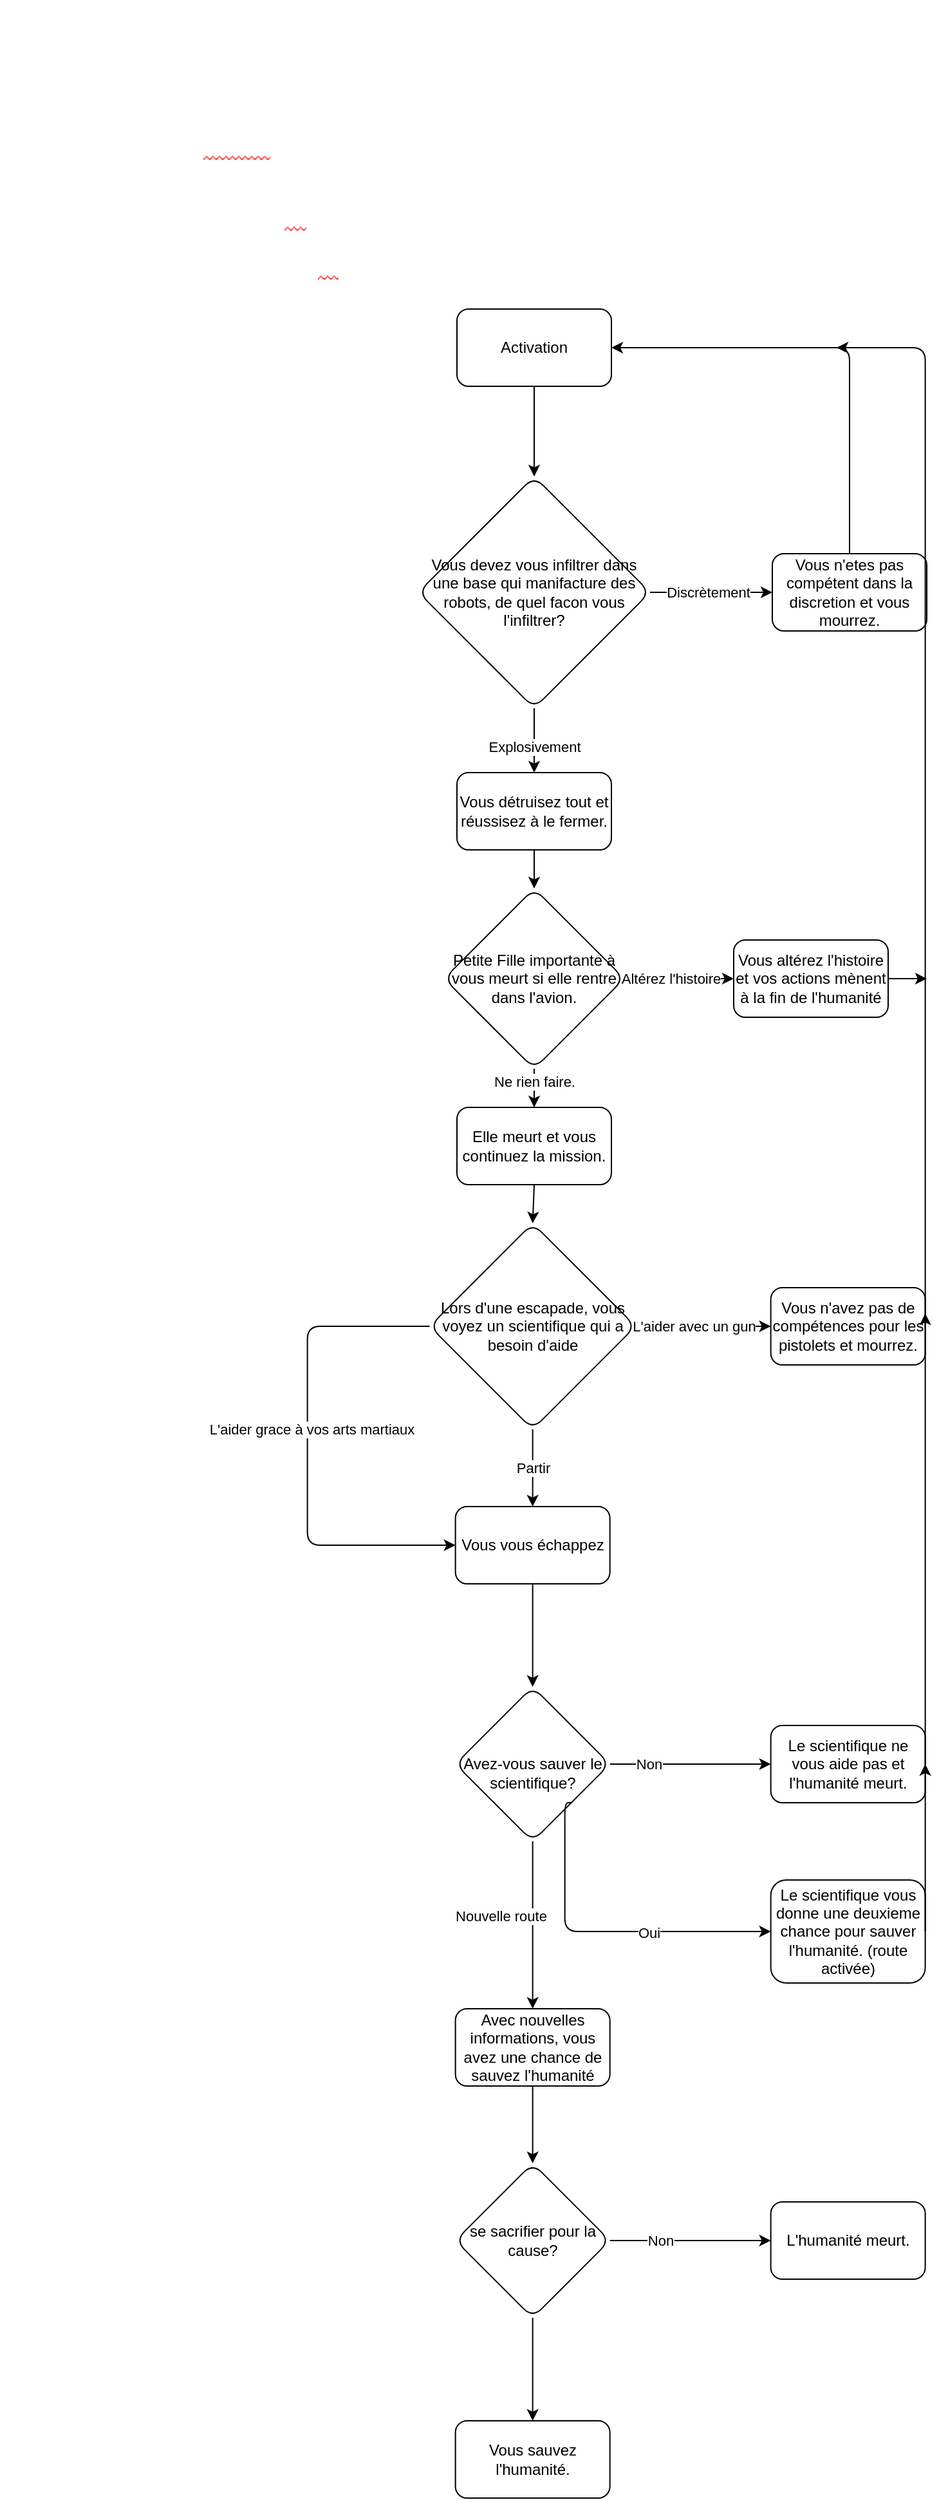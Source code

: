 <mxfile>
    <diagram id="4RMm0HDV5KHOrPg97Kxi" name="Page-1">
        <mxGraphModel dx="3040" dy="1948" grid="1" gridSize="10" guides="1" tooltips="1" connect="1" arrows="1" fold="1" page="1" pageScale="1" pageWidth="850" pageHeight="1100" math="0" shadow="0">
            <root>
                <mxCell id="0"/>
                <mxCell id="1" parent="0"/>
                <mxCell id="2" value="Activation" style="rounded=1;whiteSpace=wrap;html=1;" parent="1" vertex="1">
                    <mxGeometry x="355" y="240" width="120" height="60" as="geometry"/>
                </mxCell>
                <mxCell id="3" value="Vous devez vous infiltrer dans une base qui manifacture des robots, de quel facon vous l'infiltrer?" style="rhombus;whiteSpace=wrap;html=1;rounded=1;" parent="1" vertex="1">
                    <mxGeometry x="325" y="370" width="180" height="180" as="geometry"/>
                </mxCell>
                <mxCell id="4" value="" style="endArrow=classic;html=1;exitX=1;exitY=0.5;exitDx=0;exitDy=0;rounded=1;entryX=0;entryY=0.5;entryDx=0;entryDy=0;" parent="1" source="3" target="7" edge="1">
                    <mxGeometry width="50" height="50" relative="1" as="geometry">
                        <mxPoint x="460" y="340" as="sourcePoint"/>
                        <mxPoint x="610" y="380" as="targetPoint"/>
                    </mxGeometry>
                </mxCell>
                <mxCell id="9" value="Discrètement" style="edgeLabel;html=1;align=center;verticalAlign=middle;resizable=0;points=[];rounded=1;" parent="4" vertex="1" connectable="0">
                    <mxGeometry x="-0.328" relative="1" as="geometry">
                        <mxPoint x="13" as="offset"/>
                    </mxGeometry>
                </mxCell>
                <mxCell id="5" value="" style="endArrow=classic;html=1;exitX=0.5;exitY=1;exitDx=0;exitDy=0;entryX=0.5;entryY=0;entryDx=0;entryDy=0;rounded=1;" parent="1" source="3" target="8" edge="1">
                    <mxGeometry width="50" height="50" relative="1" as="geometry">
                        <mxPoint x="450" y="420" as="sourcePoint"/>
                        <mxPoint x="500" y="370" as="targetPoint"/>
                    </mxGeometry>
                </mxCell>
                <mxCell id="10" value="Explosivement" style="edgeLabel;html=1;align=center;verticalAlign=middle;resizable=0;points=[];rounded=1;" parent="5" vertex="1" connectable="0">
                    <mxGeometry x="-0.333" y="-1" relative="1" as="geometry">
                        <mxPoint x="1" y="13" as="offset"/>
                    </mxGeometry>
                </mxCell>
                <mxCell id="6" value="" style="endArrow=classic;html=1;exitX=0.5;exitY=1;exitDx=0;exitDy=0;entryX=0.5;entryY=0;entryDx=0;entryDy=0;rounded=1;" parent="1" source="2" target="3" edge="1">
                    <mxGeometry width="50" height="50" relative="1" as="geometry">
                        <mxPoint x="450" y="420" as="sourcePoint"/>
                        <mxPoint x="500" y="370" as="targetPoint"/>
                    </mxGeometry>
                </mxCell>
                <mxCell id="7" value="Vous n'etes pas compétent dans la discretion et vous mourrez." style="rounded=1;whiteSpace=wrap;html=1;" parent="1" vertex="1">
                    <mxGeometry x="600" y="430" width="120" height="60" as="geometry"/>
                </mxCell>
                <mxCell id="8" value="Vous détruisez tout et réussisez à le fermer." style="rounded=1;whiteSpace=wrap;html=1;" parent="1" vertex="1">
                    <mxGeometry x="355" y="600" width="120" height="60" as="geometry"/>
                </mxCell>
                <mxCell id="11" value="" style="endArrow=classic;html=1;elbow=vertical;exitX=0.5;exitY=0;exitDx=0;exitDy=0;edgeStyle=elbowEdgeStyle;rounded=1;entryX=1;entryY=0.5;entryDx=0;entryDy=0;" parent="1" source="7" target="2" edge="1">
                    <mxGeometry width="50" height="50" relative="1" as="geometry">
                        <mxPoint x="450" y="420" as="sourcePoint"/>
                        <mxPoint x="500" y="370" as="targetPoint"/>
                        <Array as="points">
                            <mxPoint x="640" y="270"/>
                        </Array>
                    </mxGeometry>
                </mxCell>
                <mxCell id="13" value="&lt;h1&gt;&lt;p style=&quot;margin: 0px; padding: 0px; user-select: text; -webkit-user-drag: none; -webkit-tap-highlight-color: transparent; overflow-wrap: break-word; font-family: &amp;quot;Segoe UI&amp;quot;, &amp;quot;Segoe UI Web&amp;quot;, Arial, Verdana, sans-serif; font-size: 12px; font-weight: normal; vertical-align: baseline; font-kerning: none;&quot; lang=&quot;FR-CA&quot; class=&quot;Paragraph SCXO265103540 BCX9&quot;&gt;&lt;font style=&quot;&quot; color=&quot;#ffffff&quot;&gt;&lt;span style=&quot;margin: 0px; padding: 0px; user-select: text; -webkit-user-drag: none; -webkit-tap-highlight-color: transparent; font-weight: bold; font-size: 11pt; font-family: Calibri, sans-serif; line-height: 18px; font-variant-ligatures: none !important;&quot; lang=&quot;EN-US&quot; class=&quot;TextRun SCXO265103540 BCX9&quot; data-contrast=&quot;auto&quot;&gt;Genre&amp;nbsp;&lt;/span&gt;&lt;span style=&quot;margin: 0px; padding: 0px; user-select: text; -webkit-user-drag: none; -webkit-tap-highlight-color: transparent; font-size: 11pt; font-family: Calibri, sans-serif; line-height: 18px; font-variant-ligatures: none !important;&quot; lang=&quot;EN-US&quot; class=&quot;TextRun SCXO265103540 BCX9&quot; data-contrast=&quot;auto&quot;&gt;:&amp;nbsp; Action, Sci-fi&lt;/span&gt;&lt;span style=&quot;margin: 0px; padding: 0px; user-select: text; -webkit-user-drag: none; -webkit-tap-highlight-color: transparent; font-size: 11pt; line-height: 18px; font-family: WordVisiCarriageReturn_MSFontService, Calibri, sans-serif;&quot; class=&quot;LineBreakBlob BlobObject DragDrop SCXO265103540 BCX9&quot;&gt;&lt;span style=&quot;margin: 0px; padding: 0px; user-select: text; -webkit-user-drag: none; -webkit-tap-highlight-color: transparent;&quot; class=&quot;SCXO265103540 BCX9&quot;&gt;&amp;nbsp;&lt;/span&gt;&lt;br style=&quot;margin: 0px; padding: 0px; user-select: text; -webkit-user-drag: none; -webkit-tap-highlight-color: transparent;&quot; class=&quot;SCXO265103540 BCX9&quot;&gt;&lt;/span&gt;&lt;span style=&quot;margin: 0px; padding: 0px; user-select: text; -webkit-user-drag: none; -webkit-tap-highlight-color: transparent; font-weight: bold; font-size: 11pt; font-family: Calibri, sans-serif; line-height: 18px; font-variant-ligatures: none !important;&quot; lang=&quot;EN-US&quot; class=&quot;TextRun SCXO265103540 BCX9&quot; data-contrast=&quot;auto&quot;&gt;Inspiration&amp;nbsp;&lt;/span&gt;&lt;span style=&quot;margin: 0px; padding: 0px; user-select: text; -webkit-user-drag: none; -webkit-tap-highlight-color: transparent; font-size: 11pt; font-family: Calibri, sans-serif; line-height: 18px; font-variant-ligatures: none !important;&quot; lang=&quot;EN-US&quot; class=&quot;TextRun SCXO265103540 BCX9&quot; data-contrast=&quot;auto&quot;&gt;:&amp;nbsp; Vivy: Fluorite Eye's Song&lt;/span&gt;&lt;span style=&quot;margin: 0px; padding: 0px; user-select: text; -webkit-user-drag: none; -webkit-tap-highlight-color: transparent; font-size: 11pt; line-height: 18px; font-family: WordVisiCarriageReturn_MSFontService, Calibri, sans-serif;&quot; class=&quot;LineBreakBlob BlobObject DragDrop SCXO265103540 BCX9&quot;&gt;&lt;br style=&quot;margin: 0px; padding: 0px; user-select: text; -webkit-user-drag: none; -webkit-tap-highlight-color: transparent;&quot; class=&quot;SCXO265103540 BCX9&quot;&gt;&lt;/span&gt;&lt;span style=&quot;margin: 0px; padding: 0px; user-select: text; -webkit-user-drag: none; -webkit-tap-highlight-color: transparent; font-weight: bold; font-size: 11pt; font-family: Calibri, sans-serif; line-height: 18px; font-variant-ligatures: none !important;&quot; lang=&quot;EN-US&quot; class=&quot;TextRun SCXO265103540 BCX9&quot; data-contrast=&quot;auto&quot;&gt;Nom&amp;nbsp;&lt;/span&gt;&lt;span style=&quot;margin: 0px; padding: 0px; user-select: text; -webkit-user-drag: none; -webkit-tap-highlight-color: transparent; font-size: 11pt; font-family: Calibri, sans-serif; line-height: 18px; font-variant-ligatures: none !important;&quot; lang=&quot;EN-US&quot; class=&quot;TextRun SCXO265103540 BCX9&quot; data-contrast=&quot;auto&quot;&gt;: Days Of No Tomorrow.&lt;/span&gt;&lt;span style=&quot;margin: 0px; padding: 0px; user-select: text; -webkit-user-drag: none; -webkit-tap-highlight-color: transparent; font-size: 11pt; line-height: 18px; font-family: WordVisiCarriageReturn_MSFontService, Calibri, sans-serif;&quot; class=&quot;LineBreakBlob BlobObject DragDrop SCXO265103540 BCX9&quot;&gt;&lt;br style=&quot;margin: 0px; padding: 0px; user-select: text; -webkit-user-drag: none; -webkit-tap-highlight-color: transparent;&quot; class=&quot;SCXO265103540 BCX9&quot;&gt;&lt;/span&gt;&lt;span style=&quot;margin: 0px; padding: 0px; user-select: text; -webkit-user-drag: none; -webkit-tap-highlight-color: transparent; font-weight: bold; font-size: 11pt; font-family: Calibri, sans-serif; line-height: 18px; font-variant-ligatures: none !important;&quot; lang=&quot;EN-US&quot; class=&quot;TextRun SCXO265103540 BCX9&quot; data-contrast=&quot;auto&quot;&gt;Palette&amp;nbsp;&lt;/span&gt;&lt;span style=&quot;margin: 0px; padding: 0px; user-select: text; -webkit-user-drag: none; -webkit-tap-highlight-color: transparent; font-size: 11pt; font-family: Calibri, sans-serif; line-height: 18px; font-variant-ligatures: none !important;&quot; lang=&quot;EN-US&quot; class=&quot;TextRun SCXO265103540 BCX9&quot; data-contrast=&quot;auto&quot;&gt;:&amp;nbsp;&lt;/span&gt;&lt;span style=&quot;margin: 0px; padding: 0px; user-select: text; -webkit-user-drag: none; -webkit-tap-highlight-color: transparent; font-size: 11pt; line-height: 18px; font-family: Calibri, sans-serif;&quot; class=&quot;EOP SCXO265103540 BCX9&quot;&gt;&amp;nbsp;&lt;/span&gt;&lt;/font&gt;&lt;/p&gt;&lt;ul style=&quot;margin: 0px; padding: 0px; user-select: text; -webkit-user-drag: none; -webkit-tap-highlight-color: transparent; overflow: visible; cursor: text; font-weight: 400; font-size: 12px; font-family: verdana;&quot; role=&quot;list&quot; class=&quot;BulletListStyle1 SCXO265103540 BCX9&quot;&gt;&lt;li style=&quot;margin: 0px 0px 0px 24px; padding-top: 0px; padding-bottom: 0px; user-select: text; -webkit-user-drag: none; -webkit-tap-highlight-color: transparent; overflow: visible; cursor: text; clear: both; position: relative; direction: ltr; display: block; font-size: 11pt; font-family: Calibri, sans-serif; vertical-align: baseline;&quot; class=&quot;OutlineElement Ltr SCXO265103540 BCX9&quot; data-aria-level=&quot;2&quot; role=&quot;listitem&quot; data-aria-posinset=&quot;1&quot;&gt;&lt;p style=&quot;margin: 0px; padding: 0px; user-select: text; -webkit-user-drag: none; -webkit-tap-highlight-color: transparent; overflow-wrap: break-word; vertical-align: baseline; font-kerning: none;&quot; lang=&quot;FR-CA&quot; class=&quot;Paragraph SCXO265103540 BCX9&quot;&gt;&lt;font color=&quot;#ffffff&quot;&gt;&lt;span style=&quot;margin: 0px; padding: 0px; user-select: text; -webkit-user-drag: none; -webkit-tap-highlight-color: transparent; font-size: 11pt; line-height: 18px; font-variant-ligatures: none !important;&quot; lang=&quot;EN-US&quot; class=&quot;TextRun SCXO265103540 BCX9&quot; data-contrast=&quot;auto&quot;&gt;Couleur de fond du site : #1C5170&lt;/span&gt;&lt;/font&gt;&lt;/p&gt;&lt;/li&gt;&lt;li style=&quot;margin: 0px 0px 0px 24px; padding-top: 0px; padding-bottom: 0px; user-select: text; -webkit-user-drag: none; -webkit-tap-highlight-color: transparent; overflow: visible; cursor: text; clear: both; position: relative; direction: ltr; display: block; font-size: 11pt; font-family: Calibri, sans-serif; vertical-align: baseline;&quot; class=&quot;OutlineElement Ltr SCXO265103540 BCX9&quot; data-aria-level=&quot;2&quot; role=&quot;listitem&quot; data-aria-posinset=&quot;2&quot;&gt;&lt;p style=&quot;margin: 0px; padding: 0px; user-select: text; -webkit-user-drag: none; -webkit-tap-highlight-color: transparent; overflow-wrap: break-word; vertical-align: baseline; font-kerning: none;&quot; lang=&quot;FR-CA&quot; class=&quot;Paragraph SCXO265103540 BCX9&quot;&gt;&lt;font color=&quot;#ffffff&quot;&gt;&lt;span style=&quot;margin: 0px; padding: 0px; user-select: text; -webkit-user-drag: none; -webkit-tap-highlight-color: transparent; font-size: 11pt; line-height: 18px; font-variant-ligatures: none !important;&quot; lang=&quot;EN-US&quot; class=&quot;TextRun SCXO265103540 BCX9&quot; data-contrast=&quot;auto&quot;&gt;&lt;span style=&quot;margin: 0px; padding: 0px; user-select: text; -webkit-user-drag: none; -webkit-tap-highlight-color: transparent;&quot; class=&quot;NormalTextRun SCXO265103540 BCX9&quot;&gt;Couleur de fond du&amp;nbsp;&lt;/span&gt;&lt;span style=&quot;margin: 0px; padding: 0px; user-select: text; -webkit-user-drag: none; -webkit-tap-highlight-color: transparent; background-repeat: repeat-x; background-position: left bottom; background-image: url(&amp;quot;data:image/gif;base64,R0lGODlhBQAEAJECAP////8AAAAAAAAAACH5BAEAAAIALAAAAAAFAAQAAAIIlGAXCCHrTCgAOw==&amp;quot;); border-bottom: 1px solid transparent;&quot; class=&quot;SpellingError SCXO265103540 BCX9&quot;&gt;contenu&lt;/span&gt;&lt;span style=&quot;margin: 0px; padding: 0px; user-select: text; -webkit-user-drag: none; -webkit-tap-highlight-color: transparent;&quot; class=&quot;NormalTextRun SCXO265103540 BCX9&quot;&gt;&amp;nbsp;: #3BAEEF&lt;/span&gt;&lt;/span&gt;&lt;/font&gt;&lt;/p&gt;&lt;/li&gt;&lt;li style=&quot;margin: 0px 0px 0px 24px; padding-top: 0px; padding-bottom: 0px; user-select: text; -webkit-user-drag: none; -webkit-tap-highlight-color: transparent; overflow: visible; cursor: text; clear: both; position: relative; direction: ltr; display: block; font-size: 11pt; font-family: Calibri, sans-serif; vertical-align: baseline;&quot; class=&quot;OutlineElement Ltr SCXO265103540 BCX9&quot; data-aria-level=&quot;2&quot; role=&quot;listitem&quot; data-aria-posinset=&quot;3&quot;&gt;&lt;p style=&quot;margin: 0px; padding: 0px; user-select: text; -webkit-user-drag: none; -webkit-tap-highlight-color: transparent; overflow-wrap: break-word; vertical-align: baseline; font-kerning: none;&quot; lang=&quot;FR-CA&quot; class=&quot;Paragraph SCXO265103540 BCX9&quot;&gt;&lt;font color=&quot;#ffffff&quot;&gt;&lt;span style=&quot;margin: 0px; padding: 0px; user-select: text; -webkit-user-drag: none; -webkit-tap-highlight-color: transparent; font-size: 11pt; line-height: 18px; font-variant-ligatures: none !important;&quot; lang=&quot;EN-US&quot; class=&quot;TextRun SCXO265103540 BCX9&quot; data-contrast=&quot;auto&quot;&gt;Couleur de la police : #FFFFFF&lt;/span&gt;&lt;span style=&quot;margin: 0px; padding: 0px; user-select: text; -webkit-user-drag: none; -webkit-tap-highlight-color: transparent; font-size: 11pt; line-height: 18px;&quot; class=&quot;EOP SCXO265103540 BCX9&quot;&gt;&amp;nbsp;&lt;/span&gt;&lt;/font&gt;&lt;/p&gt;&lt;/li&gt;&lt;li style=&quot;margin: 0px 0px 0px 24px; padding-top: 0px; padding-bottom: 0px; user-select: text; -webkit-user-drag: none; -webkit-tap-highlight-color: transparent; overflow: visible; cursor: text; clear: both; position: relative; direction: ltr; display: block; font-size: 11pt; font-family: Calibri, sans-serif; vertical-align: baseline;&quot; class=&quot;OutlineElement Ltr SCXO265103540 BCX9&quot; data-aria-level=&quot;2&quot; role=&quot;listitem&quot; data-aria-posinset=&quot;4&quot;&gt;&lt;p style=&quot;margin: 0px; padding: 0px; user-select: text; -webkit-user-drag: none; -webkit-tap-highlight-color: transparent; overflow-wrap: break-word; vertical-align: baseline; font-kerning: none;&quot; lang=&quot;FR-CA&quot; class=&quot;Paragraph SCXO265103540 BCX9&quot;&gt;&lt;font color=&quot;#ffffff&quot;&gt;&lt;span style=&quot;margin: 0px; padding: 0px; user-select: text; -webkit-user-drag: none; -webkit-tap-highlight-color: transparent; font-size: 11pt; line-height: 18px; font-variant-ligatures: none !important;&quot; lang=&quot;EN-US&quot; class=&quot;TextRun SCXO265103540 BCX9&quot; data-contrast=&quot;auto&quot;&gt;Couleur de fond des boutons : #3E5E70&lt;/span&gt;&lt;span style=&quot;margin: 0px; padding: 0px; user-select: text; -webkit-user-drag: none; -webkit-tap-highlight-color: transparent; font-size: 11pt; line-height: 18px;&quot; class=&quot;EOP SCXO265103540 BCX9&quot;&gt;&amp;nbsp;&lt;/span&gt;&lt;/font&gt;&lt;/p&gt;&lt;/li&gt;&lt;li style=&quot;margin: 0px 0px 0px 24px; padding-top: 0px; padding-bottom: 0px; user-select: text; -webkit-user-drag: none; -webkit-tap-highlight-color: transparent; overflow: visible; cursor: text; clear: both; position: relative; direction: ltr; display: block; font-size: 11pt; font-family: Calibri, sans-serif; vertical-align: baseline;&quot; class=&quot;OutlineElement Ltr SCXO265103540 BCX9&quot; data-aria-level=&quot;2&quot; role=&quot;listitem&quot; data-aria-posinset=&quot;5&quot;&gt;&lt;p style=&quot;margin: 0px; padding: 0px; user-select: text; -webkit-user-drag: none; -webkit-tap-highlight-color: transparent; overflow-wrap: break-word; vertical-align: baseline; font-kerning: none;&quot; lang=&quot;FR-CA&quot; class=&quot;Paragraph SCXO265103540 BCX9&quot;&gt;&lt;font color=&quot;#ffffff&quot;&gt;&lt;span style=&quot;margin: 0px; padding: 0px; user-select: text; -webkit-user-drag: none; -webkit-tap-highlight-color: transparent; font-size: 11pt; line-height: 18px; font-variant-ligatures: none !important;&quot; lang=&quot;EN-US&quot; class=&quot;TextRun SCXO265103540 BCX9&quot; data-contrast=&quot;auto&quot;&gt;&lt;span style=&quot;margin: 0px; padding: 0px; user-select: text; -webkit-user-drag: none; -webkit-tap-highlight-color: transparent;&quot; class=&quot;NormalTextRun SCXO265103540 BCX9&quot;&gt;Couleur de fond des boutons&amp;nbsp;&lt;/span&gt;&lt;span style=&quot;margin: 0px; padding: 0px; user-select: text; -webkit-user-drag: none; -webkit-tap-highlight-color: transparent; background-repeat: repeat-x; background-position: left bottom; background-image: url(&amp;quot;data:image/gif;base64,R0lGODlhBQAEAJECAP////8AAAAAAAAAACH5BAEAAAIALAAAAAAFAAQAAAIIlGAXCCHrTCgAOw==&amp;quot;); border-bottom: 1px solid transparent;&quot; class=&quot;SpellingError SCXO265103540 BCX9&quot;&gt;en&lt;/span&gt;&lt;span style=&quot;margin: 0px; padding: 0px; user-select: text; -webkit-user-drag: none; -webkit-tap-highlight-color: transparent;&quot; class=&quot;NormalTextRun SCXO265103540 BCX9&quot;&gt;&amp;nbsp;&lt;/span&gt;&lt;/span&gt;&lt;span style=&quot;margin: 0px; padding: 0px; user-select: text; -webkit-user-drag: none; -webkit-tap-highlight-color: transparent; font-style: italic; font-size: 11pt; line-height: 18px; font-variant-ligatures: none !important;&quot; lang=&quot;EN-US&quot; class=&quot;TextRun SCXO265103540 BCX9&quot; data-contrast=&quot;auto&quot;&gt;hover&amp;nbsp;&lt;/span&gt;&lt;span style=&quot;margin: 0px; padding: 0px; user-select: text; -webkit-user-drag: none; -webkit-tap-highlight-color: transparent; font-size: 11pt; line-height: 18px; font-variant-ligatures: none !important;&quot; lang=&quot;EN-US&quot; class=&quot;TextRun SCXO265103540 BCX9&quot; data-contrast=&quot;auto&quot;&gt;: #85CAF2&lt;/span&gt;&lt;span style=&quot;margin: 0px; padding: 0px; user-select: text; -webkit-user-drag: none; -webkit-tap-highlight-color: transparent; font-size: 11pt; line-height: 18px;&quot; class=&quot;EOP SCXO265103540 BCX9&quot;&gt;&amp;nbsp;&lt;/span&gt;&lt;/font&gt;&lt;/p&gt;&lt;/li&gt;&lt;li style=&quot;margin: 0px 0px 0px 24px; padding-top: 0px; padding-bottom: 0px; user-select: text; -webkit-user-drag: none; -webkit-tap-highlight-color: transparent; overflow: visible; cursor: text; clear: both; position: relative; direction: ltr; display: block; font-size: 11pt; font-family: Calibri, sans-serif; vertical-align: baseline;&quot; class=&quot;OutlineElement Ltr SCXO265103540 BCX9&quot; data-aria-level=&quot;2&quot; role=&quot;listitem&quot; data-aria-posinset=&quot;6&quot;&gt;&lt;p style=&quot;margin: 0px; padding: 0px; user-select: text; -webkit-user-drag: none; -webkit-tap-highlight-color: transparent; overflow-wrap: break-word; vertical-align: baseline; font-kerning: none;&quot; lang=&quot;FR-CA&quot; class=&quot;Paragraph SCXO265103540 BCX9&quot;&gt;&lt;font color=&quot;#ffffff&quot;&gt;&lt;span style=&quot;margin: 0px; padding: 0px; user-select: text; -webkit-user-drag: none; -webkit-tap-highlight-color: transparent; font-size: 11pt; line-height: 18px; font-variant-ligatures: none !important;&quot; lang=&quot;EN-US&quot; class=&quot;TextRun SCXO265103540 BCX9&quot; data-contrast=&quot;auto&quot;&gt;Couleur de la police des boutons : #FFFFFF&lt;/span&gt;&lt;span style=&quot;margin: 0px; padding: 0px; user-select: text; -webkit-user-drag: none; -webkit-tap-highlight-color: transparent; font-size: 11pt; line-height: 18px;&quot; class=&quot;EOP SCXO265103540 BCX9&quot;&gt;&amp;nbsp;&lt;/span&gt;&lt;/font&gt;&lt;/p&gt;&lt;/li&gt;&lt;li style=&quot;margin: 0px 0px 0px 24px; padding-top: 0px; padding-bottom: 0px; user-select: text; -webkit-user-drag: none; -webkit-tap-highlight-color: transparent; overflow: visible; cursor: text; clear: both; position: relative; direction: ltr; display: block; font-size: 11pt; font-family: Calibri, sans-serif; vertical-align: baseline;&quot; class=&quot;OutlineElement Ltr SCXO265103540 BCX9&quot; data-aria-level=&quot;2&quot; role=&quot;listitem&quot; data-aria-posinset=&quot;7&quot;&gt;&lt;p style=&quot;margin: 0px; padding: 0px; user-select: text; -webkit-user-drag: none; -webkit-tap-highlight-color: transparent; overflow-wrap: break-word; vertical-align: baseline; font-kerning: none;&quot; lang=&quot;FR-CA&quot; class=&quot;Paragraph SCXO265103540 BCX9&quot;&gt;&lt;font style=&quot;&quot; color=&quot;#ffffff&quot;&gt;&lt;span style=&quot;margin: 0px; padding: 0px; user-select: text; -webkit-user-drag: none; -webkit-tap-highlight-color: transparent; font-size: 11pt; line-height: 18px; font-variant-ligatures: none !important;&quot; lang=&quot;EN-US&quot; class=&quot;TextRun SCXO265103540 BCX9&quot; data-contrast=&quot;auto&quot;&gt;Couleur de la police des boutons&amp;nbsp;&lt;/span&gt;&lt;span style=&quot;margin: 0px; padding: 0px; user-select: text; -webkit-user-drag: none; -webkit-tap-highlight-color: transparent; font-size: 11pt; line-height: 18px; font-variant-ligatures: none !important;&quot; lang=&quot;EN-US&quot; class=&quot;TextRun SCXO265103540 BCX9&quot; data-contrast=&quot;auto&quot;&gt;&lt;span style=&quot;margin: 0px; padding: 0px; user-select: text; -webkit-user-drag: none; -webkit-tap-highlight-color: transparent; background-repeat: repeat-x; background-position: left bottom; background-image: url(&amp;quot;data:image/gif;base64,R0lGODlhBQAEAJECAP////8AAAAAAAAAACH5BAEAAAIALAAAAAAFAAQAAAIIlGAXCCHrTCgAOw==&amp;quot;); border-bottom: 1px solid transparent;&quot; class=&quot;SpellingError SCXO265103540 BCX9&quot;&gt;en&lt;/span&gt;&lt;span style=&quot;margin: 0px; padding: 0px; user-select: text; -webkit-user-drag: none; -webkit-tap-highlight-color: transparent;&quot; class=&quot;NormalTextRun SCXO265103540 BCX9&quot;&gt;&amp;nbsp;&lt;/span&gt;&lt;/span&gt;&lt;span style=&quot;margin: 0px; padding: 0px; user-select: text; -webkit-user-drag: none; -webkit-tap-highlight-color: transparent; font-style: italic; font-size: 11pt; line-height: 18px; font-variant-ligatures: none !important;&quot; lang=&quot;EN-US&quot; class=&quot;TextRun SCXO265103540 BCX9&quot; data-contrast=&quot;auto&quot;&gt;hover&lt;/span&gt;&lt;span style=&quot;margin: 0px; padding: 0px; user-select: text; -webkit-user-drag: none; -webkit-tap-highlight-color: transparent; font-size: 11pt; line-height: 18px; font-variant-ligatures: none !important;&quot; lang=&quot;EN-US&quot; class=&quot;TextRun SCXO265103540 BCX9&quot; data-contrast=&quot;auto&quot;&gt;: #355E70&lt;/span&gt;&lt;/font&gt;&lt;/p&gt;&lt;/li&gt;&lt;/ul&gt;&lt;/h1&gt;" style="text;html=1;strokeColor=none;fillColor=none;spacing=5;spacingTop=-20;whiteSpace=wrap;overflow=hidden;rounded=1;" parent="1" vertex="1">
                    <mxGeometry y="10" width="490" height="220" as="geometry"/>
                </mxCell>
                <mxCell id="16" value="" style="endArrow=classic;html=1;exitX=0.5;exitY=1;exitDx=0;exitDy=0;entryX=0.5;entryY=0;entryDx=0;entryDy=0;" parent="1" source="8" target="52" edge="1">
                    <mxGeometry width="50" height="50" relative="1" as="geometry">
                        <mxPoint x="400" y="600" as="sourcePoint"/>
                        <mxPoint x="415" y="760" as="targetPoint"/>
                    </mxGeometry>
                </mxCell>
                <mxCell id="18" value="Lors d'une escapade, vous voyez un scientifique qui a besoin d'aide" style="rhombus;whiteSpace=wrap;html=1;rounded=1;" parent="1" vertex="1">
                    <mxGeometry x="333.82" y="950" width="160" height="160" as="geometry"/>
                </mxCell>
                <mxCell id="19" value="" style="endArrow=classic;html=1;exitX=1;exitY=0.5;exitDx=0;exitDy=0;entryX=0;entryY=0.5;entryDx=0;entryDy=0;" parent="1" source="18" target="20" edge="1">
                    <mxGeometry width="50" height="50" relative="1" as="geometry">
                        <mxPoint x="398.82" y="970" as="sourcePoint"/>
                        <mxPoint x="608.82" y="1030" as="targetPoint"/>
                    </mxGeometry>
                </mxCell>
                <mxCell id="29" value="L'aider avec un gun" style="edgeLabel;html=1;align=center;verticalAlign=middle;resizable=0;points=[];rounded=1;" parent="19" vertex="1" connectable="0">
                    <mxGeometry x="-0.2" y="4" relative="1" as="geometry">
                        <mxPoint x="3" y="4" as="offset"/>
                    </mxGeometry>
                </mxCell>
                <mxCell id="20" value="Vous n'avez pas de compétences pour les pistolets et mourrez." style="rounded=1;whiteSpace=wrap;html=1;" parent="1" vertex="1">
                    <mxGeometry x="598.82" y="1000" width="120" height="60" as="geometry"/>
                </mxCell>
                <mxCell id="22" value="" style="endArrow=classic;html=1;exitX=0.5;exitY=1;exitDx=0;exitDy=0;" parent="1" source="18" target="23" edge="1">
                    <mxGeometry width="50" height="50" relative="1" as="geometry">
                        <mxPoint x="398.82" y="950" as="sourcePoint"/>
                        <mxPoint x="413.82" y="1170" as="targetPoint"/>
                    </mxGeometry>
                </mxCell>
                <mxCell id="24" value="Partir" style="edgeLabel;html=1;align=center;verticalAlign=middle;resizable=0;points=[];rounded=1;" parent="22" vertex="1" connectable="0">
                    <mxGeometry x="-0.462" y="2" relative="1" as="geometry">
                        <mxPoint x="-2" y="14" as="offset"/>
                    </mxGeometry>
                </mxCell>
                <mxCell id="23" value="Vous vous échappez" style="rounded=1;whiteSpace=wrap;html=1;" parent="1" vertex="1">
                    <mxGeometry x="353.82" y="1170" width="120" height="60" as="geometry"/>
                </mxCell>
                <mxCell id="25" value="" style="endArrow=classic;html=1;rounded=1;exitX=1;exitY=0.5;exitDx=0;exitDy=0;edgeStyle=elbowEdgeStyle;elbow=vertical;" parent="1" source="20" edge="1">
                    <mxGeometry width="50" height="50" relative="1" as="geometry">
                        <mxPoint x="350" y="530" as="sourcePoint"/>
                        <mxPoint x="650" y="270" as="targetPoint"/>
                        <Array as="points">
                            <mxPoint x="760" y="270"/>
                        </Array>
                    </mxGeometry>
                </mxCell>
                <mxCell id="26" value="" style="endArrow=classic;html=1;exitX=0.5;exitY=1;exitDx=0;exitDy=0;entryX=0;entryY=0.5;entryDx=0;entryDy=0;" parent="1" source="23" target="28" edge="1">
                    <mxGeometry width="50" height="50" relative="1" as="geometry">
                        <mxPoint x="398.82" y="1070" as="sourcePoint"/>
                        <mxPoint x="413.82" y="1300" as="targetPoint"/>
                    </mxGeometry>
                </mxCell>
                <mxCell id="28" value="&lt;br&gt;Avez-vous sauver le scientifique?" style="rhombus;whiteSpace=wrap;html=1;direction=south;rounded=1;" parent="1" vertex="1">
                    <mxGeometry x="353.82" y="1310" width="120" height="120" as="geometry"/>
                </mxCell>
                <mxCell id="30" value="" style="endArrow=classic;html=1;exitX=0;exitY=0.5;exitDx=0;exitDy=0;edgeStyle=elbowEdgeStyle;entryX=0;entryY=0.5;entryDx=0;entryDy=0;" parent="1" source="18" target="23" edge="1">
                    <mxGeometry width="50" height="50" relative="1" as="geometry">
                        <mxPoint x="398.82" y="970" as="sourcePoint"/>
                        <mxPoint x="238.82" y="1210" as="targetPoint"/>
                        <Array as="points">
                            <mxPoint x="238.82" y="1120"/>
                        </Array>
                    </mxGeometry>
                </mxCell>
                <mxCell id="31" value="L'aider grace à vos arts martiaux" style="edgeLabel;html=1;align=center;verticalAlign=middle;resizable=0;points=[];rounded=1;" parent="30" vertex="1" connectable="0">
                    <mxGeometry x="-0.663" y="3" relative="1" as="geometry">
                        <mxPoint x="-28" y="77" as="offset"/>
                    </mxGeometry>
                </mxCell>
                <mxCell id="33" value="" style="endArrow=classic;html=1;exitX=1;exitY=0;exitDx=0;exitDy=0;entryX=0;entryY=0.5;entryDx=0;entryDy=0;edgeStyle=elbowEdgeStyle;" parent="1" source="28" target="36" edge="1">
                    <mxGeometry width="50" height="50" relative="1" as="geometry">
                        <mxPoint x="398.82" y="1460" as="sourcePoint"/>
                        <mxPoint x="413.82" y="1520" as="targetPoint"/>
                        <Array as="points">
                            <mxPoint x="438.82" y="1430"/>
                        </Array>
                    </mxGeometry>
                </mxCell>
                <mxCell id="38" value="Oui" style="edgeLabel;html=1;align=center;verticalAlign=middle;resizable=0;points=[];rounded=1;" parent="33" vertex="1" connectable="0">
                    <mxGeometry x="-0.333" relative="1" as="geometry">
                        <mxPoint x="65" y="17" as="offset"/>
                    </mxGeometry>
                </mxCell>
                <mxCell id="34" value="" style="endArrow=classic;html=1;exitX=0.5;exitY=0;exitDx=0;exitDy=0;entryX=0;entryY=0.5;entryDx=0;entryDy=0;" parent="1" source="28" target="35" edge="1">
                    <mxGeometry width="50" height="50" relative="1" as="geometry">
                        <mxPoint x="398.82" y="1460" as="sourcePoint"/>
                        <mxPoint x="628.82" y="1370" as="targetPoint"/>
                    </mxGeometry>
                </mxCell>
                <mxCell id="37" value="Non" style="edgeLabel;html=1;align=center;verticalAlign=middle;resizable=0;points=[];rounded=1;" parent="34" vertex="1" connectable="0">
                    <mxGeometry x="-0.312" y="3" relative="1" as="geometry">
                        <mxPoint x="-13" y="3" as="offset"/>
                    </mxGeometry>
                </mxCell>
                <mxCell id="35" value="Le scientifique ne vous aide pas et l'humanité meurt." style="rounded=1;whiteSpace=wrap;html=1;" parent="1" vertex="1">
                    <mxGeometry x="598.82" y="1340" width="120" height="60" as="geometry"/>
                </mxCell>
                <mxCell id="36" value="Le scientifique vous donne une deuxieme chance pour sauver l'humanité. (route activée)" style="rounded=1;whiteSpace=wrap;html=1;" parent="1" vertex="1">
                    <mxGeometry x="598.82" y="1460" width="120" height="80" as="geometry"/>
                </mxCell>
                <mxCell id="39" value="" style="endArrow=classic;html=1;exitX=1;exitY=0.5;exitDx=0;exitDy=0;" edge="1" parent="1" source="28" target="43">
                    <mxGeometry width="50" height="50" relative="1" as="geometry">
                        <mxPoint x="398.82" y="1370" as="sourcePoint"/>
                        <mxPoint x="413.82" y="1560" as="targetPoint"/>
                        <Array as="points">
                            <mxPoint x="413.82" y="1500"/>
                        </Array>
                    </mxGeometry>
                </mxCell>
                <mxCell id="40" value="Nouvelle route" style="edgeLabel;html=1;align=center;verticalAlign=middle;resizable=0;points=[];rounded=1;" vertex="1" connectable="0" parent="39">
                    <mxGeometry x="-0.108" y="4" relative="1" as="geometry">
                        <mxPoint x="-29" as="offset"/>
                    </mxGeometry>
                </mxCell>
                <mxCell id="41" value="" style="endArrow=classic;html=1;exitX=1;exitY=0.5;exitDx=0;exitDy=0;" edge="1" parent="1" source="35">
                    <mxGeometry width="50" height="50" relative="1" as="geometry">
                        <mxPoint x="398.82" y="1270" as="sourcePoint"/>
                        <mxPoint x="718.82" y="1020" as="targetPoint"/>
                    </mxGeometry>
                </mxCell>
                <mxCell id="42" value="" style="endArrow=classic;html=1;exitX=1;exitY=0.5;exitDx=0;exitDy=0;entryX=1;entryY=0.5;entryDx=0;entryDy=0;" edge="1" parent="1" source="36" target="35">
                    <mxGeometry width="50" height="50" relative="1" as="geometry">
                        <mxPoint x="398.82" y="1270" as="sourcePoint"/>
                        <mxPoint x="448.82" y="1220" as="targetPoint"/>
                    </mxGeometry>
                </mxCell>
                <mxCell id="43" value="Avec nouvelles informations, vous avez une chance de sauvez l'humanité" style="rounded=1;whiteSpace=wrap;html=1;" vertex="1" parent="1">
                    <mxGeometry x="353.82" y="1560" width="120" height="60" as="geometry"/>
                </mxCell>
                <mxCell id="44" value="" style="endArrow=classic;html=1;exitX=0.5;exitY=1;exitDx=0;exitDy=0;entryX=0.5;entryY=0;entryDx=0;entryDy=0;" edge="1" parent="1" source="43" target="45">
                    <mxGeometry width="50" height="50" relative="1" as="geometry">
                        <mxPoint x="398.82" y="1550" as="sourcePoint"/>
                        <mxPoint x="413.82" y="1690" as="targetPoint"/>
                    </mxGeometry>
                </mxCell>
                <mxCell id="45" value="se sacrifier pour la cause?" style="rhombus;whiteSpace=wrap;html=1;rounded=1;" vertex="1" parent="1">
                    <mxGeometry x="353.82" y="1680" width="120" height="120" as="geometry"/>
                </mxCell>
                <mxCell id="46" value="" style="endArrow=classic;html=1;exitX=1;exitY=0.5;exitDx=0;exitDy=0;entryX=0;entryY=0.5;entryDx=0;entryDy=0;" edge="1" parent="1" source="45" target="48">
                    <mxGeometry width="50" height="50" relative="1" as="geometry">
                        <mxPoint x="398.82" y="1750" as="sourcePoint"/>
                        <mxPoint x="598.82" y="1740" as="targetPoint"/>
                    </mxGeometry>
                </mxCell>
                <mxCell id="49" value="Non" style="edgeLabel;html=1;align=center;verticalAlign=middle;resizable=0;points=[];rounded=1;" vertex="1" connectable="0" parent="46">
                    <mxGeometry x="-0.381" relative="1" as="geometry">
                        <mxPoint as="offset"/>
                    </mxGeometry>
                </mxCell>
                <mxCell id="47" value="" style="endArrow=classic;html=1;exitX=0.5;exitY=1;exitDx=0;exitDy=0;entryX=0.5;entryY=0;entryDx=0;entryDy=0;" edge="1" parent="1" source="45" target="51">
                    <mxGeometry width="50" height="50" relative="1" as="geometry">
                        <mxPoint x="398.82" y="1750" as="sourcePoint"/>
                        <mxPoint x="413.82" y="1880" as="targetPoint"/>
                    </mxGeometry>
                </mxCell>
                <mxCell id="48" value="L'humanité meurt." style="rounded=1;whiteSpace=wrap;html=1;" vertex="1" parent="1">
                    <mxGeometry x="598.82" y="1710" width="120" height="60" as="geometry"/>
                </mxCell>
                <mxCell id="51" value="Vous sauvez l'humanité." style="rounded=1;whiteSpace=wrap;html=1;" vertex="1" parent="1">
                    <mxGeometry x="353.82" y="1880" width="120" height="60" as="geometry"/>
                </mxCell>
                <mxCell id="52" value="Petite Fille importante à vous meurt si elle rentre dans l'avion." style="rhombus;whiteSpace=wrap;html=1;rounded=1;" vertex="1" parent="1">
                    <mxGeometry x="345" y="690" width="140" height="140" as="geometry"/>
                </mxCell>
                <mxCell id="53" value="Vous altérez l'histoire et vos actions mènent à la fin de l'humanité" style="rounded=1;whiteSpace=wrap;html=1;" vertex="1" parent="1">
                    <mxGeometry x="570" y="730" width="120" height="60" as="geometry"/>
                </mxCell>
                <mxCell id="54" value="" style="endArrow=classic;html=1;exitX=1;exitY=0.5;exitDx=0;exitDy=0;" edge="1" parent="1" source="53">
                    <mxGeometry width="50" height="50" relative="1" as="geometry">
                        <mxPoint x="220" y="740" as="sourcePoint"/>
                        <mxPoint x="720" y="760" as="targetPoint"/>
                    </mxGeometry>
                </mxCell>
                <mxCell id="55" value="" style="endArrow=classic;html=1;exitX=1;exitY=0.5;exitDx=0;exitDy=0;entryX=0;entryY=0.5;entryDx=0;entryDy=0;" edge="1" parent="1" source="52" target="53">
                    <mxGeometry width="50" height="50" relative="1" as="geometry">
                        <mxPoint x="220" y="740" as="sourcePoint"/>
                        <mxPoint x="270" y="690" as="targetPoint"/>
                    </mxGeometry>
                </mxCell>
                <mxCell id="56" value="Altérez l'histoire" style="edgeLabel;html=1;align=center;verticalAlign=middle;resizable=0;points=[];rounded=1;" vertex="1" connectable="0" parent="55">
                    <mxGeometry x="-0.423" y="2" relative="1" as="geometry">
                        <mxPoint x="11" y="2" as="offset"/>
                    </mxGeometry>
                </mxCell>
                <mxCell id="57" value="Elle meurt et vous continuez la mission." style="rounded=1;whiteSpace=wrap;html=1;" vertex="1" parent="1">
                    <mxGeometry x="355" y="860" width="120" height="60" as="geometry"/>
                </mxCell>
                <mxCell id="58" value="" style="endArrow=classic;html=1;exitX=0.5;exitY=1;exitDx=0;exitDy=0;entryX=0.5;entryY=0;entryDx=0;entryDy=0;" edge="1" parent="1" source="52" target="57">
                    <mxGeometry width="50" height="50" relative="1" as="geometry">
                        <mxPoint x="220" y="900" as="sourcePoint"/>
                        <mxPoint x="270" y="850" as="targetPoint"/>
                        <Array as="points"/>
                    </mxGeometry>
                </mxCell>
                <mxCell id="59" value="Ne rien faire." style="edgeLabel;html=1;align=center;verticalAlign=middle;resizable=0;points=[];rounded=1;" vertex="1" connectable="0" parent="58">
                    <mxGeometry x="-0.368" y="-2" relative="1" as="geometry">
                        <mxPoint x="2" as="offset"/>
                    </mxGeometry>
                </mxCell>
                <mxCell id="60" value="" style="endArrow=classic;html=1;exitX=0.5;exitY=1;exitDx=0;exitDy=0;entryX=0.5;entryY=0;entryDx=0;entryDy=0;" edge="1" parent="1" source="57" target="18">
                    <mxGeometry width="50" height="50" relative="1" as="geometry">
                        <mxPoint x="300" y="990" as="sourcePoint"/>
                        <mxPoint x="350" y="940" as="targetPoint"/>
                    </mxGeometry>
                </mxCell>
            </root>
        </mxGraphModel>
    </diagram>
</mxfile>